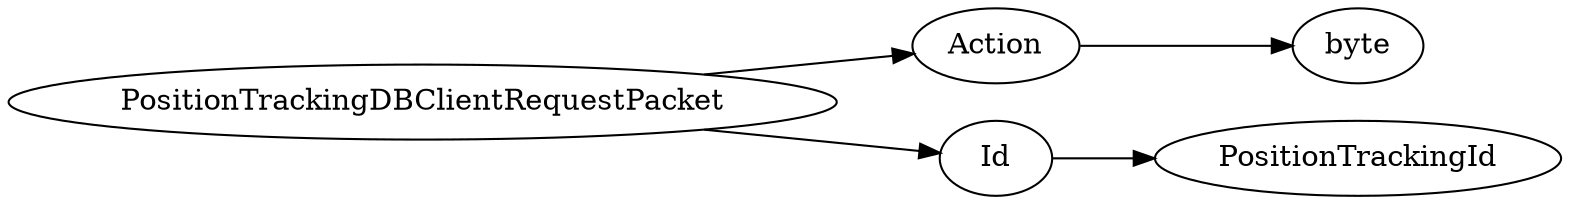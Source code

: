 digraph "PositionTrackingDBClientRequestPacket" {
rankdir = LR
0
0 -> 1
1 -> 2
0 -> 3
3 -> 4

0 [label="PositionTrackingDBClientRequestPacket",comment="name: \"PositionTrackingDBClientRequestPacket\", typeName: \"\", id: 0, branchId: 154, recurseId: -1, attributes: 0, notes: \"\""];
1 [label="Action",comment="name: \"Action\", typeName: \"\", id: 1, branchId: 0, recurseId: -1, attributes: 0, notes: \"\""];
2 [label="byte",comment="name: \"byte\", typeName: \"\", id: 2, branchId: 0, recurseId: -1, attributes: 512, notes: \"\""];
3 [label="Id",comment="name: \"Id\", typeName: \"PositionTrackingId\", id: 3, branchId: 0, recurseId: -1, attributes: 256, notes: \"\""];
4 [label="PositionTrackingId",comment="name: \"PositionTrackingId\", typeName: \"\", id: 4, branchId: 0, recurseId: -1, attributes: 512, notes: \"\""];
{ rank = max;2;4}

}
